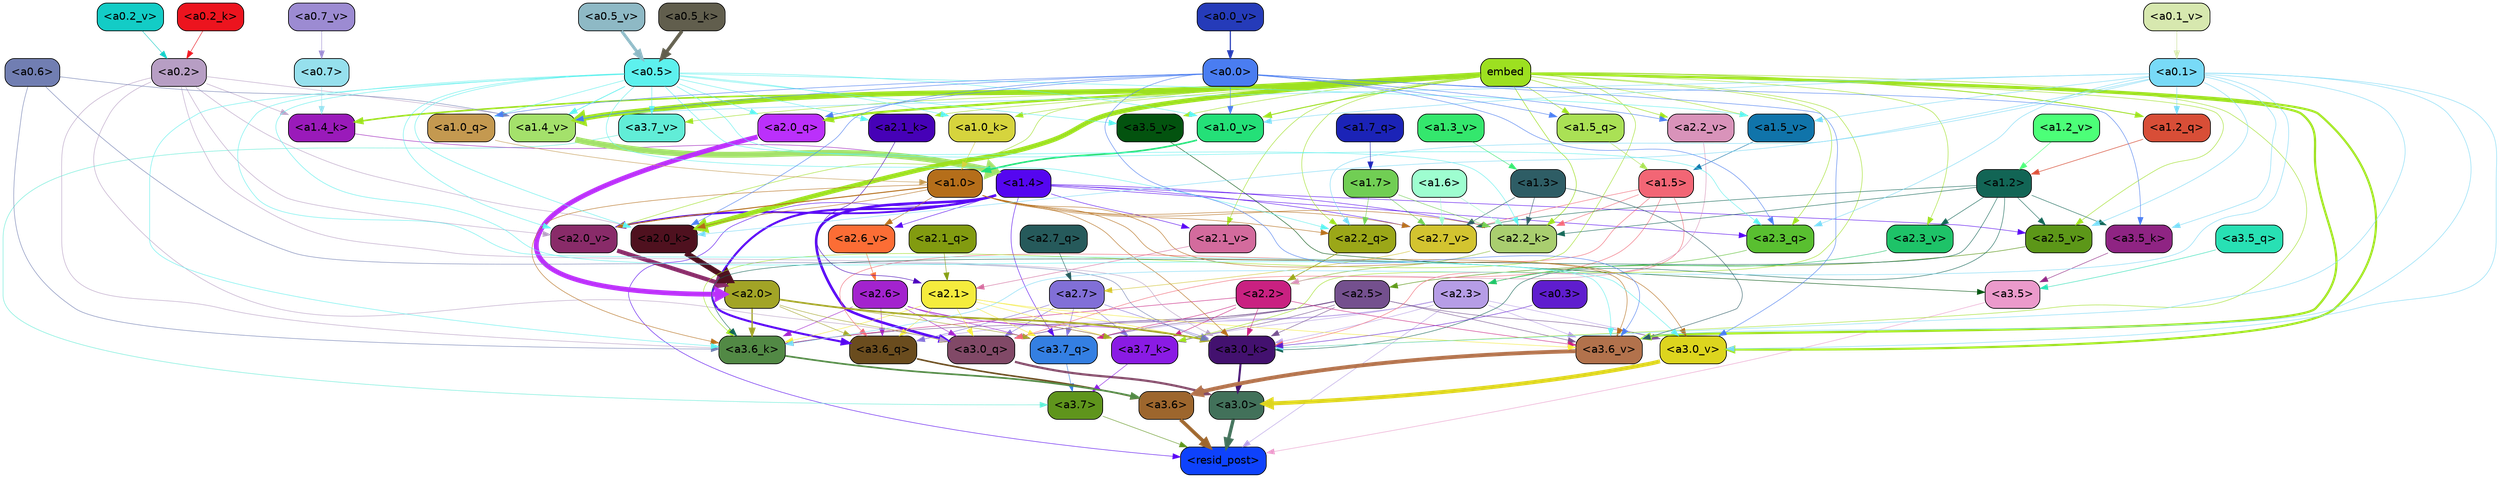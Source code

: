strict digraph "" {
	graph [bgcolor=transparent,
		layout=dot,
		overlap=false,
		splines=true
	];
	"<a3.7>"	[color=black,
		fillcolor="#5f951c",
		fontname=Helvetica,
		shape=box,
		style="filled, rounded"];
	"<resid_post>"	[color=black,
		fillcolor="#0e42fc",
		fontname=Helvetica,
		shape=box,
		style="filled, rounded"];
	"<a3.7>" -> "<resid_post>"	[color="#5f951c",
		penwidth=0.6];
	"<a3.6>"	[color=black,
		fillcolor="#9d662d",
		fontname=Helvetica,
		shape=box,
		style="filled, rounded"];
	"<a3.6>" -> "<resid_post>"	[color="#9d662d",
		penwidth=4.646730065345764];
	"<a3.5>"	[color=black,
		fillcolor="#eb9acb",
		fontname=Helvetica,
		shape=box,
		style="filled, rounded"];
	"<a3.5>" -> "<resid_post>"	[color="#eb9acb",
		penwidth=0.6];
	"<a3.0>"	[color=black,
		fillcolor="#42715a",
		fontname=Helvetica,
		shape=box,
		style="filled, rounded"];
	"<a3.0>" -> "<resid_post>"	[color="#42715a",
		penwidth=4.323132634162903];
	"<a2.3>"	[color=black,
		fillcolor="#b69de6",
		fontname=Helvetica,
		shape=box,
		style="filled, rounded"];
	"<a2.3>" -> "<resid_post>"	[color="#b69de6",
		penwidth=0.6];
	"<a3.7_q>"	[color=black,
		fillcolor="#347fe2",
		fontname=Helvetica,
		shape=box,
		style="filled, rounded"];
	"<a2.3>" -> "<a3.7_q>"	[color="#b69de6",
		penwidth=0.6];
	"<a3.6_q>"	[color=black,
		fillcolor="#6a4c1e",
		fontname=Helvetica,
		shape=box,
		style="filled, rounded"];
	"<a2.3>" -> "<a3.6_q>"	[color="#b69de6",
		penwidth=0.6];
	"<a3.0_q>"	[color=black,
		fillcolor="#814967",
		fontname=Helvetica,
		shape=box,
		style="filled, rounded"];
	"<a2.3>" -> "<a3.0_q>"	[color="#b69de6",
		penwidth=0.6];
	"<a3.7_k>"	[color=black,
		fillcolor="#8a1be4",
		fontname=Helvetica,
		shape=box,
		style="filled, rounded"];
	"<a2.3>" -> "<a3.7_k>"	[color="#b69de6",
		penwidth=0.6];
	"<a3.0_k>"	[color=black,
		fillcolor="#43116f",
		fontname=Helvetica,
		shape=box,
		style="filled, rounded"];
	"<a2.3>" -> "<a3.0_k>"	[color="#b69de6",
		penwidth=0.6];
	"<a3.6_v>"	[color=black,
		fillcolor="#b2724c",
		fontname=Helvetica,
		shape=box,
		style="filled, rounded"];
	"<a2.3>" -> "<a3.6_v>"	[color="#b69de6",
		penwidth=0.6];
	"<a3.0_v>"	[color=black,
		fillcolor="#ddd51e",
		fontname=Helvetica,
		shape=box,
		style="filled, rounded"];
	"<a2.3>" -> "<a3.0_v>"	[color="#b69de6",
		penwidth=0.6];
	"<a1.4>"	[color=black,
		fillcolor="#5506f0",
		fontname=Helvetica,
		shape=box,
		style="filled, rounded"];
	"<a1.4>" -> "<resid_post>"	[color="#5506f0",
		penwidth=0.6];
	"<a1.4>" -> "<a3.7_q>"	[color="#5506f0",
		penwidth=0.6];
	"<a1.4>" -> "<a3.6_q>"	[color="#5506f0",
		penwidth=2.700703263282776];
	"<a1.4>" -> "<a3.0_q>"	[color="#5506f0",
		penwidth=3.34255850315094];
	"<a2.3_q>"	[color=black,
		fillcolor="#59bf30",
		fontname=Helvetica,
		shape=box,
		style="filled, rounded"];
	"<a1.4>" -> "<a2.3_q>"	[color="#5506f0",
		penwidth=0.6];
	"<a2.2_k>"	[color=black,
		fillcolor="#a9ce6f",
		fontname=Helvetica,
		shape=box,
		style="filled, rounded"];
	"<a1.4>" -> "<a2.2_k>"	[color="#5506f0",
		penwidth=0.6];
	"<a2.7_v>"	[color=black,
		fillcolor="#d3c430",
		fontname=Helvetica,
		shape=box,
		style="filled, rounded"];
	"<a1.4>" -> "<a2.7_v>"	[color="#5506f0",
		penwidth=0.6];
	"<a2.6_v>"	[color=black,
		fillcolor="#fc6d35",
		fontname=Helvetica,
		shape=box,
		style="filled, rounded"];
	"<a1.4>" -> "<a2.6_v>"	[color="#5506f0",
		penwidth=0.6];
	"<a2.5_v>"	[color=black,
		fillcolor="#5c9718",
		fontname=Helvetica,
		shape=box,
		style="filled, rounded"];
	"<a1.4>" -> "<a2.5_v>"	[color="#5506f0",
		penwidth=0.6];
	"<a2.1_v>"	[color=black,
		fillcolor="#d36b9d",
		fontname=Helvetica,
		shape=box,
		style="filled, rounded"];
	"<a1.4>" -> "<a2.1_v>"	[color="#5506f0",
		penwidth=0.6];
	"<a2.0_v>"	[color=black,
		fillcolor="#892b69",
		fontname=Helvetica,
		shape=box,
		style="filled, rounded"];
	"<a1.4>" -> "<a2.0_v>"	[color="#5506f0",
		penwidth=2.387977123260498];
	"<a3.7_q>" -> "<a3.7>"	[color="#347fe2",
		penwidth=0.6];
	"<a3.6_q>" -> "<a3.6>"	[color="#6a4c1e",
		penwidth=2.03758105635643];
	"<a3.5_q>"	[color=black,
		fillcolor="#28e0b4",
		fontname=Helvetica,
		shape=box,
		style="filled, rounded"];
	"<a3.5_q>" -> "<a3.5>"	[color="#28e0b4",
		penwidth=0.6];
	"<a3.0_q>" -> "<a3.0>"	[color="#814967",
		penwidth=2.8638100624084473];
	"<a3.7_k>" -> "<a3.7>"	[color="#8a1be4",
		penwidth=0.6];
	"<a3.6_k>"	[color=black,
		fillcolor="#528945",
		fontname=Helvetica,
		shape=box,
		style="filled, rounded"];
	"<a3.6_k>" -> "<a3.6>"	[color="#528945",
		penwidth=2.174198240041733];
	"<a3.5_k>"	[color=black,
		fillcolor="#8f2483",
		fontname=Helvetica,
		shape=box,
		style="filled, rounded"];
	"<a3.5_k>" -> "<a3.5>"	[color="#8f2483",
		penwidth=0.6];
	"<a3.0_k>" -> "<a3.0>"	[color="#43116f",
		penwidth=2.6274144649505615];
	"<a3.7_v>"	[color=black,
		fillcolor="#61edd7",
		fontname=Helvetica,
		shape=box,
		style="filled, rounded"];
	"<a3.7_v>" -> "<a3.7>"	[color="#61edd7",
		penwidth=0.6];
	"<a3.6_v>" -> "<a3.6>"	[color="#b2724c",
		penwidth=5.002329230308533];
	"<a3.5_v>"	[color=black,
		fillcolor="#03530f",
		fontname=Helvetica,
		shape=box,
		style="filled, rounded"];
	"<a3.5_v>" -> "<a3.5>"	[color="#03530f",
		penwidth=0.6];
	"<a3.0_v>" -> "<a3.0>"	[color="#ddd51e",
		penwidth=5.188832879066467];
	"<a2.7>"	[color=black,
		fillcolor="#816fd7",
		fontname=Helvetica,
		shape=box,
		style="filled, rounded"];
	"<a2.7>" -> "<a3.7_q>"	[color="#816fd7",
		penwidth=0.6];
	"<a2.7>" -> "<a3.6_q>"	[color="#816fd7",
		penwidth=0.6];
	"<a2.7>" -> "<a3.0_q>"	[color="#816fd7",
		penwidth=0.6];
	"<a2.7>" -> "<a3.7_k>"	[color="#816fd7",
		penwidth=0.6];
	"<a2.7>" -> "<a3.0_k>"	[color="#816fd7",
		penwidth=0.6];
	"<a2.6>"	[color=black,
		fillcolor="#a323ce",
		fontname=Helvetica,
		shape=box,
		style="filled, rounded"];
	"<a2.6>" -> "<a3.7_q>"	[color="#a323ce",
		penwidth=0.6];
	"<a2.6>" -> "<a3.6_q>"	[color="#a323ce",
		penwidth=0.6];
	"<a2.6>" -> "<a3.0_q>"	[color="#a323ce",
		penwidth=0.6];
	"<a2.6>" -> "<a3.7_k>"	[color="#a323ce",
		penwidth=0.6];
	"<a2.6>" -> "<a3.6_k>"	[color="#a323ce",
		penwidth=0.6];
	"<a2.6>" -> "<a3.0_k>"	[color="#a323ce",
		penwidth=0.6];
	"<a2.5>"	[color=black,
		fillcolor="#74508e",
		fontname=Helvetica,
		shape=box,
		style="filled, rounded"];
	"<a2.5>" -> "<a3.7_q>"	[color="#74508e",
		penwidth=0.6];
	"<a2.5>" -> "<a3.0_q>"	[color="#74508e",
		penwidth=0.6];
	"<a2.5>" -> "<a3.7_k>"	[color="#74508e",
		penwidth=0.6];
	"<a2.5>" -> "<a3.6_k>"	[color="#74508e",
		penwidth=0.6];
	"<a2.5>" -> "<a3.0_k>"	[color="#74508e",
		penwidth=0.6];
	"<a2.5>" -> "<a3.6_v>"	[color="#74508e",
		penwidth=0.6];
	"<a2.5>" -> "<a3.0_v>"	[color="#74508e",
		penwidth=0.6];
	"<a2.2>"	[color=black,
		fillcolor="#c92181",
		fontname=Helvetica,
		shape=box,
		style="filled, rounded"];
	"<a2.2>" -> "<a3.7_q>"	[color="#c92181",
		penwidth=0.6];
	"<a2.2>" -> "<a3.7_k>"	[color="#c92181",
		penwidth=0.6];
	"<a2.2>" -> "<a3.6_k>"	[color="#c92181",
		penwidth=0.6];
	"<a2.2>" -> "<a3.0_k>"	[color="#c92181",
		penwidth=0.6];
	"<a2.2>" -> "<a3.6_v>"	[color="#c92181",
		penwidth=0.6];
	"<a2.1>"	[color=black,
		fillcolor="#f5ec3d",
		fontname=Helvetica,
		shape=box,
		style="filled, rounded"];
	"<a2.1>" -> "<a3.7_q>"	[color="#f5ec3d",
		penwidth=0.6];
	"<a2.1>" -> "<a3.6_q>"	[color="#f5ec3d",
		penwidth=0.6];
	"<a2.1>" -> "<a3.0_q>"	[color="#f5ec3d",
		penwidth=0.6];
	"<a2.1>" -> "<a3.7_k>"	[color="#f5ec3d",
		penwidth=0.6];
	"<a2.1>" -> "<a3.6_k>"	[color="#f5ec3d",
		penwidth=0.6];
	"<a2.1>" -> "<a3.0_k>"	[color="#f5ec3d",
		penwidth=0.6];
	"<a2.1>" -> "<a3.6_v>"	[color="#f5ec3d",
		penwidth=0.6];
	"<a2.0>"	[color=black,
		fillcolor="#a2a426",
		fontname=Helvetica,
		shape=box,
		style="filled, rounded"];
	"<a2.0>" -> "<a3.7_q>"	[color="#a2a426",
		penwidth=0.6];
	"<a2.0>" -> "<a3.6_q>"	[color="#a2a426",
		penwidth=0.6];
	"<a2.0>" -> "<a3.0_q>"	[color="#a2a426",
		penwidth=0.6];
	"<a2.0>" -> "<a3.7_k>"	[color="#a2a426",
		penwidth=0.6];
	"<a2.0>" -> "<a3.6_k>"	[color="#a2a426",
		penwidth=1.6454488784074783];
	"<a2.0>" -> "<a3.0_k>"	[color="#a2a426",
		penwidth=2.2218968719244003];
	"<a1.5>"	[color=black,
		fillcolor="#f26675",
		fontname=Helvetica,
		shape=box,
		style="filled, rounded"];
	"<a1.5>" -> "<a3.6_q>"	[color="#f26675",
		penwidth=0.6];
	"<a1.5>" -> "<a3.0_q>"	[color="#f26675",
		penwidth=0.6];
	"<a1.5>" -> "<a3.0_k>"	[color="#f26675",
		penwidth=0.6];
	"<a1.5>" -> "<a2.2_k>"	[color="#f26675",
		penwidth=0.6];
	"<a1.5>" -> "<a2.7_v>"	[color="#f26675",
		penwidth=0.6];
	"<a0.2>"	[color=black,
		fillcolor="#b79ec4",
		fontname=Helvetica,
		shape=box,
		style="filled, rounded"];
	"<a0.2>" -> "<a3.0_q>"	[color="#b79ec4",
		penwidth=0.6];
	"<a0.2>" -> "<a3.6_k>"	[color="#b79ec4",
		penwidth=0.6];
	"<a0.2>" -> "<a3.0_k>"	[color="#b79ec4",
		penwidth=0.6];
	"<a2.0_k>"	[color=black,
		fillcolor="#4f111f",
		fontname=Helvetica,
		shape=box,
		style="filled, rounded"];
	"<a0.2>" -> "<a2.0_k>"	[color="#b79ec4",
		penwidth=0.6];
	"<a0.2>" -> "<a2.0_v>"	[color="#b79ec4",
		penwidth=0.6];
	"<a1.4_k>"	[color=black,
		fillcolor="#9a1aba",
		fontname=Helvetica,
		shape=box,
		style="filled, rounded"];
	"<a0.2>" -> "<a1.4_k>"	[color="#b79ec4",
		penwidth=0.6];
	"<a1.4_v>"	[color=black,
		fillcolor="#a4e16b",
		fontname=Helvetica,
		shape=box,
		style="filled, rounded"];
	"<a0.2>" -> "<a1.4_v>"	[color="#b79ec4",
		penwidth=0.6];
	embed	[color=black,
		fillcolor="#9de020",
		fontname=Helvetica,
		shape=box,
		style="filled, rounded"];
	embed -> "<a3.7_k>"	[color="#9de020",
		penwidth=0.6];
	embed -> "<a3.6_k>"	[color="#9de020",
		penwidth=0.6];
	embed -> "<a3.0_k>"	[color="#9de020",
		penwidth=0.6];
	embed -> "<a3.7_v>"	[color="#9de020",
		penwidth=0.6];
	embed -> "<a3.6_v>"	[color="#9de020",
		penwidth=2.8301228284835815];
	embed -> "<a3.5_v>"	[color="#9de020",
		penwidth=0.6];
	embed -> "<a3.0_v>"	[color="#9de020",
		penwidth=2.7660785913467407];
	embed -> "<a2.3_q>"	[color="#9de020",
		penwidth=0.6];
	"<a2.2_q>"	[color=black,
		fillcolor="#9ba718",
		fontname=Helvetica,
		shape=box,
		style="filled, rounded"];
	embed -> "<a2.2_q>"	[color="#9de020",
		penwidth=0.6];
	"<a2.0_q>"	[color=black,
		fillcolor="#bb30fb",
		fontname=Helvetica,
		shape=box,
		style="filled, rounded"];
	embed -> "<a2.0_q>"	[color="#9de020",
		penwidth=2.918822765350342];
	embed -> "<a2.2_k>"	[color="#9de020",
		penwidth=0.7099294662475586];
	"<a2.1_k>"	[color=black,
		fillcolor="#4601b7",
		fontname=Helvetica,
		shape=box,
		style="filled, rounded"];
	embed -> "<a2.1_k>"	[color="#9de020",
		penwidth=0.6];
	embed -> "<a2.0_k>"	[color="#9de020",
		penwidth=6.075345039367676];
	embed -> "<a2.5_v>"	[color="#9de020",
		penwidth=0.6];
	"<a2.3_v>"	[color=black,
		fillcolor="#1ec368",
		fontname=Helvetica,
		shape=box,
		style="filled, rounded"];
	embed -> "<a2.3_v>"	[color="#9de020",
		penwidth=0.6];
	"<a2.2_v>"	[color=black,
		fillcolor="#d993ba",
		fontname=Helvetica,
		shape=box,
		style="filled, rounded"];
	embed -> "<a2.2_v>"	[color="#9de020",
		penwidth=0.6909599304199219];
	embed -> "<a2.1_v>"	[color="#9de020",
		penwidth=0.6];
	embed -> "<a2.0_v>"	[color="#9de020",
		penwidth=0.6];
	"<a1.5_q>"	[color=black,
		fillcolor="#aae155",
		fontname=Helvetica,
		shape=box,
		style="filled, rounded"];
	embed -> "<a1.5_q>"	[color="#9de020",
		penwidth=0.6];
	"<a1.2_q>"	[color=black,
		fillcolor="#d84e37",
		fontname=Helvetica,
		shape=box,
		style="filled, rounded"];
	embed -> "<a1.2_q>"	[color="#9de020",
		penwidth=1.1075286865234375];
	embed -> "<a1.4_k>"	[color="#9de020",
		penwidth=2.043105125427246];
	"<a1.0_k>"	[color=black,
		fillcolor="#d6d43d",
		fontname=Helvetica,
		shape=box,
		style="filled, rounded"];
	embed -> "<a1.0_k>"	[color="#9de020",
		penwidth=0.6];
	"<a1.5_v>"	[color=black,
		fillcolor="#1074aa",
		fontname=Helvetica,
		shape=box,
		style="filled, rounded"];
	embed -> "<a1.5_v>"	[color="#9de020",
		penwidth=0.6];
	embed -> "<a1.4_v>"	[color="#9de020",
		penwidth=6.46385931968689];
	"<a1.0_v>"	[color=black,
		fillcolor="#24e078",
		fontname=Helvetica,
		shape=box,
		style="filled, rounded"];
	embed -> "<a1.0_v>"	[color="#9de020",
		penwidth=1.273291826248169];
	"<a1.2>"	[color=black,
		fillcolor="#126555",
		fontname=Helvetica,
		shape=box,
		style="filled, rounded"];
	"<a1.2>" -> "<a3.6_k>"	[color="#126555",
		penwidth=0.6];
	"<a1.2>" -> "<a3.5_k>"	[color="#126555",
		penwidth=0.6];
	"<a1.2>" -> "<a3.0_k>"	[color="#126555",
		penwidth=0.6];
	"<a1.2>" -> "<a2.2_k>"	[color="#126555",
		penwidth=0.6];
	"<a1.2>" -> "<a2.7_v>"	[color="#126555",
		penwidth=0.6];
	"<a1.2>" -> "<a2.5_v>"	[color="#126555",
		penwidth=0.6];
	"<a1.2>" -> "<a2.3_v>"	[color="#126555",
		penwidth=0.6];
	"<a1.0>"	[color=black,
		fillcolor="#b56e1a",
		fontname=Helvetica,
		shape=box,
		style="filled, rounded"];
	"<a1.0>" -> "<a3.6_k>"	[color="#b56e1a",
		penwidth=0.6];
	"<a1.0>" -> "<a3.0_k>"	[color="#b56e1a",
		penwidth=0.6];
	"<a1.0>" -> "<a3.6_v>"	[color="#b56e1a",
		penwidth=0.6];
	"<a1.0>" -> "<a3.0_v>"	[color="#b56e1a",
		penwidth=0.6];
	"<a1.0>" -> "<a2.2_q>"	[color="#b56e1a",
		penwidth=0.6];
	"<a1.0>" -> "<a2.2_k>"	[color="#b56e1a",
		penwidth=0.6];
	"<a1.0>" -> "<a2.0_k>"	[color="#b56e1a",
		penwidth=0.6];
	"<a1.0>" -> "<a2.7_v>"	[color="#b56e1a",
		penwidth=0.6];
	"<a1.0>" -> "<a2.6_v>"	[color="#b56e1a",
		penwidth=0.6];
	"<a1.0>" -> "<a2.0_v>"	[color="#b56e1a",
		penwidth=1.2435333728790283];
	"<a0.6>"	[color=black,
		fillcolor="#717eb2",
		fontname=Helvetica,
		shape=box,
		style="filled, rounded"];
	"<a0.6>" -> "<a3.6_k>"	[color="#717eb2",
		penwidth=0.6];
	"<a0.6>" -> "<a3.0_k>"	[color="#717eb2",
		penwidth=0.6];
	"<a0.6>" -> "<a1.4_v>"	[color="#717eb2",
		penwidth=0.6];
	"<a0.5>"	[color=black,
		fillcolor="#5df1ee",
		fontname=Helvetica,
		shape=box,
		style="filled, rounded"];
	"<a0.5>" -> "<a3.6_k>"	[color="#5df1ee",
		penwidth=0.6];
	"<a0.5>" -> "<a3.7_v>"	[color="#5df1ee",
		penwidth=0.6];
	"<a0.5>" -> "<a3.6_v>"	[color="#5df1ee",
		penwidth=0.6];
	"<a0.5>" -> "<a3.5_v>"	[color="#5df1ee",
		penwidth=0.6];
	"<a0.5>" -> "<a3.0_v>"	[color="#5df1ee",
		penwidth=0.6124261617660522];
	"<a0.5>" -> "<a2.3_q>"	[color="#5df1ee",
		penwidth=0.6];
	"<a0.5>" -> "<a2.2_q>"	[color="#5df1ee",
		penwidth=0.6];
	"<a0.5>" -> "<a2.0_q>"	[color="#5df1ee",
		penwidth=0.6];
	"<a0.5>" -> "<a2.2_k>"	[color="#5df1ee",
		penwidth=0.6];
	"<a0.5>" -> "<a2.1_k>"	[color="#5df1ee",
		penwidth=0.6];
	"<a0.5>" -> "<a2.0_k>"	[color="#5df1ee",
		penwidth=0.6112704277038574];
	"<a0.5>" -> "<a2.0_v>"	[color="#5df1ee",
		penwidth=0.6];
	"<a1.0_q>"	[color=black,
		fillcolor="#c49950",
		fontname=Helvetica,
		shape=box,
		style="filled, rounded"];
	"<a0.5>" -> "<a1.0_q>"	[color="#5df1ee",
		penwidth=0.6];
	"<a0.5>" -> "<a1.0_k>"	[color="#5df1ee",
		penwidth=0.6];
	"<a0.5>" -> "<a1.5_v>"	[color="#5df1ee",
		penwidth=0.6];
	"<a0.5>" -> "<a1.4_v>"	[color="#5df1ee",
		penwidth=0.9145197868347168];
	"<a0.5>" -> "<a1.0_v>"	[color="#5df1ee",
		penwidth=0.6];
	"<a0.1>"	[color=black,
		fillcolor="#78daf7",
		fontname=Helvetica,
		shape=box,
		style="filled, rounded"];
	"<a0.1>" -> "<a3.6_k>"	[color="#78daf7",
		penwidth=0.6];
	"<a0.1>" -> "<a3.5_k>"	[color="#78daf7",
		penwidth=0.6];
	"<a0.1>" -> "<a3.0_k>"	[color="#78daf7",
		penwidth=0.6];
	"<a0.1>" -> "<a3.6_v>"	[color="#78daf7",
		penwidth=0.6];
	"<a0.1>" -> "<a3.0_v>"	[color="#78daf7",
		penwidth=0.6];
	"<a0.1>" -> "<a2.3_q>"	[color="#78daf7",
		penwidth=0.6];
	"<a0.1>" -> "<a2.2_q>"	[color="#78daf7",
		penwidth=0.6];
	"<a0.1>" -> "<a2.0_k>"	[color="#78daf7",
		penwidth=0.6];
	"<a0.1>" -> "<a2.5_v>"	[color="#78daf7",
		penwidth=0.6];
	"<a0.1>" -> "<a1.2_q>"	[color="#78daf7",
		penwidth=0.6];
	"<a0.1>" -> "<a1.5_v>"	[color="#78daf7",
		penwidth=0.6];
	"<a0.1>" -> "<a1.4_v>"	[color="#78daf7",
		penwidth=0.6];
	"<a0.1>" -> "<a1.0_v>"	[color="#78daf7",
		penwidth=0.6];
	"<a0.0>"	[color=black,
		fillcolor="#4a7df1",
		fontname=Helvetica,
		shape=box,
		style="filled, rounded"];
	"<a0.0>" -> "<a3.5_k>"	[color="#4a7df1",
		penwidth=0.6];
	"<a0.0>" -> "<a3.6_v>"	[color="#4a7df1",
		penwidth=0.6];
	"<a0.0>" -> "<a3.0_v>"	[color="#4a7df1",
		penwidth=0.6];
	"<a0.0>" -> "<a2.3_q>"	[color="#4a7df1",
		penwidth=0.6];
	"<a0.0>" -> "<a2.0_q>"	[color="#4a7df1",
		penwidth=0.6];
	"<a0.0>" -> "<a2.0_k>"	[color="#4a7df1",
		penwidth=0.6];
	"<a0.0>" -> "<a2.2_v>"	[color="#4a7df1",
		penwidth=0.6];
	"<a0.0>" -> "<a1.5_q>"	[color="#4a7df1",
		penwidth=0.6];
	"<a0.0>" -> "<a1.0_q>"	[color="#4a7df1",
		penwidth=0.6];
	"<a0.0>" -> "<a1.4_v>"	[color="#4a7df1",
		penwidth=0.6];
	"<a0.0>" -> "<a1.0_v>"	[color="#4a7df1",
		penwidth=0.6];
	"<a0.3>"	[color=black,
		fillcolor="#5f1dce",
		fontname=Helvetica,
		shape=box,
		style="filled, rounded"];
	"<a0.3>" -> "<a3.0_k>"	[color="#5f1dce",
		penwidth=0.6];
	"<a1.3>"	[color=black,
		fillcolor="#2e5d65",
		fontname=Helvetica,
		shape=box,
		style="filled, rounded"];
	"<a1.3>" -> "<a3.6_v>"	[color="#2e5d65",
		penwidth=0.6];
	"<a1.3>" -> "<a2.2_k>"	[color="#2e5d65",
		penwidth=0.6];
	"<a1.3>" -> "<a2.7_v>"	[color="#2e5d65",
		penwidth=0.6];
	"<a2.7_q>"	[color=black,
		fillcolor="#265a5b",
		fontname=Helvetica,
		shape=box,
		style="filled, rounded"];
	"<a2.7_q>" -> "<a2.7>"	[color="#265a5b",
		penwidth=0.6];
	"<a2.3_q>" -> "<a2.3>"	[color="#59bf30",
		penwidth=0.6];
	"<a2.2_q>" -> "<a2.2>"	[color="#9ba718",
		penwidth=0.8114519119262695];
	"<a2.1_q>"	[color=black,
		fillcolor="#829b10",
		fontname=Helvetica,
		shape=box,
		style="filled, rounded"];
	"<a2.1_q>" -> "<a2.1>"	[color="#829b10",
		penwidth=0.6];
	"<a2.0_q>" -> "<a2.0>"	[color="#bb30fb",
		penwidth=6.2323237657547];
	"<a2.2_k>" -> "<a2.2>"	[color="#a9ce6f",
		penwidth=0.9331893920898438];
	"<a2.1_k>" -> "<a2.1>"	[color="#4601b7",
		penwidth=0.6];
	"<a2.0_k>" -> "<a2.0>"	[color="#4f111f",
		penwidth=7.158664226531982];
	"<a2.7_v>" -> "<a2.7>"	[color="#d3c430",
		penwidth=0.6];
	"<a2.6_v>" -> "<a2.6>"	[color="#fc6d35",
		penwidth=0.6];
	"<a2.5_v>" -> "<a2.5>"	[color="#5c9718",
		penwidth=0.6657319068908691];
	"<a2.3_v>" -> "<a2.3>"	[color="#1ec368",
		penwidth=0.6];
	"<a2.2_v>" -> "<a2.2>"	[color="#d993ba",
		penwidth=0.6];
	"<a2.1_v>" -> "<a2.1>"	[color="#d36b9d",
		penwidth=0.6];
	"<a2.0_v>" -> "<a2.0>"	[color="#892b69",
		penwidth=5.380099236965179];
	"<a1.7>"	[color=black,
		fillcolor="#71ce54",
		fontname=Helvetica,
		shape=box,
		style="filled, rounded"];
	"<a1.7>" -> "<a2.2_q>"	[color="#71ce54",
		penwidth=0.6];
	"<a1.7>" -> "<a2.2_k>"	[color="#71ce54",
		penwidth=0.6];
	"<a1.7>" -> "<a2.7_v>"	[color="#71ce54",
		penwidth=0.6];
	"<a1.6>"	[color=black,
		fillcolor="#9efed0",
		fontname=Helvetica,
		shape=box,
		style="filled, rounded"];
	"<a1.6>" -> "<a2.2_k>"	[color="#9efed0",
		penwidth=0.6];
	"<a1.6>" -> "<a2.7_v>"	[color="#9efed0",
		penwidth=0.6];
	"<a1.7_q>"	[color=black,
		fillcolor="#1b23b7",
		fontname=Helvetica,
		shape=box,
		style="filled, rounded"];
	"<a1.7_q>" -> "<a1.7>"	[color="#1b23b7",
		penwidth=0.6];
	"<a1.5_q>" -> "<a1.5>"	[color="#aae155",
		penwidth=0.6];
	"<a1.2_q>" -> "<a1.2>"	[color="#d84e37",
		penwidth=0.6965713500976562];
	"<a1.0_q>" -> "<a1.0>"	[color="#c49950",
		penwidth=0.6];
	"<a1.4_k>" -> "<a1.4>"	[color="#9a1aba",
		penwidth=0.6];
	"<a1.0_k>" -> "<a1.0>"	[color="#d6d43d",
		penwidth=0.6];
	"<a1.5_v>" -> "<a1.5>"	[color="#1074aa",
		penwidth=0.6];
	"<a1.4_v>" -> "<a1.4>"	[color="#a4e16b",
		penwidth=7.649995803833008];
	"<a1.3_v>"	[color=black,
		fillcolor="#34e76d",
		fontname=Helvetica,
		shape=box,
		style="filled, rounded"];
	"<a1.3_v>" -> "<a1.3>"	[color="#34e76d",
		penwidth=0.6];
	"<a1.2_v>"	[color=black,
		fillcolor="#4cff78",
		fontname=Helvetica,
		shape=box,
		style="filled, rounded"];
	"<a1.2_v>" -> "<a1.2>"	[color="#4cff78",
		penwidth=0.6];
	"<a1.0_v>" -> "<a1.0>"	[color="#24e078",
		penwidth=2.050852060317993];
	"<a0.7>"	[color=black,
		fillcolor="#96e0ed",
		fontname=Helvetica,
		shape=box,
		style="filled, rounded"];
	"<a0.7>" -> "<a1.4_k>"	[color="#96e0ed",
		penwidth=0.6];
	"<a0.5_k>"	[color=black,
		fillcolor="#615e4d",
		fontname=Helvetica,
		shape=box,
		style="filled, rounded"];
	"<a0.5_k>" -> "<a0.5>"	[color="#615e4d",
		penwidth=4.382697105407715];
	"<a0.2_k>"	[color=black,
		fillcolor="#ec141e",
		fontname=Helvetica,
		shape=box,
		style="filled, rounded"];
	"<a0.2_k>" -> "<a0.2>"	[color="#ec141e",
		penwidth=0.6394491195678711];
	"<a0.7_v>"	[color=black,
		fillcolor="#9c8bd2",
		fontname=Helvetica,
		shape=box,
		style="filled, rounded"];
	"<a0.7_v>" -> "<a0.7>"	[color="#9c8bd2",
		penwidth=0.6];
	"<a0.5_v>"	[color=black,
		fillcolor="#8eb9c5",
		fontname=Helvetica,
		shape=box,
		style="filled, rounded"];
	"<a0.5_v>" -> "<a0.5>"	[color="#8eb9c5",
		penwidth=3.8846328258514404];
	"<a0.2_v>"	[color=black,
		fillcolor="#13ccc6",
		fontname=Helvetica,
		shape=box,
		style="filled, rounded"];
	"<a0.2_v>" -> "<a0.2>"	[color="#13ccc6",
		penwidth=0.6];
	"<a0.1_v>"	[color=black,
		fillcolor="#d7e8af",
		fontname=Helvetica,
		shape=box,
		style="filled, rounded"];
	"<a0.1_v>" -> "<a0.1>"	[color="#d7e8af",
		penwidth=0.8284716606140137];
	"<a0.0_v>"	[color=black,
		fillcolor="#253bb9",
		fontname=Helvetica,
		shape=box,
		style="filled, rounded"];
	"<a0.0_v>" -> "<a0.0>"	[color="#253bb9",
		penwidth=1.44976806640625];
}

